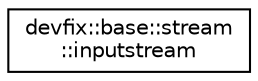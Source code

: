 digraph "Graphical Class Hierarchy"
{
  edge [fontname="Helvetica",fontsize="10",labelfontname="Helvetica",labelfontsize="10"];
  node [fontname="Helvetica",fontsize="10",shape=record];
  rankdir="LR";
  Node0 [label="devfix::base::stream\l::inputstream",height=0.2,width=0.4,color="black", fillcolor="white", style="filled",URL="$structdevfix_1_1base_1_1stream_1_1inputstream.html"];
}
